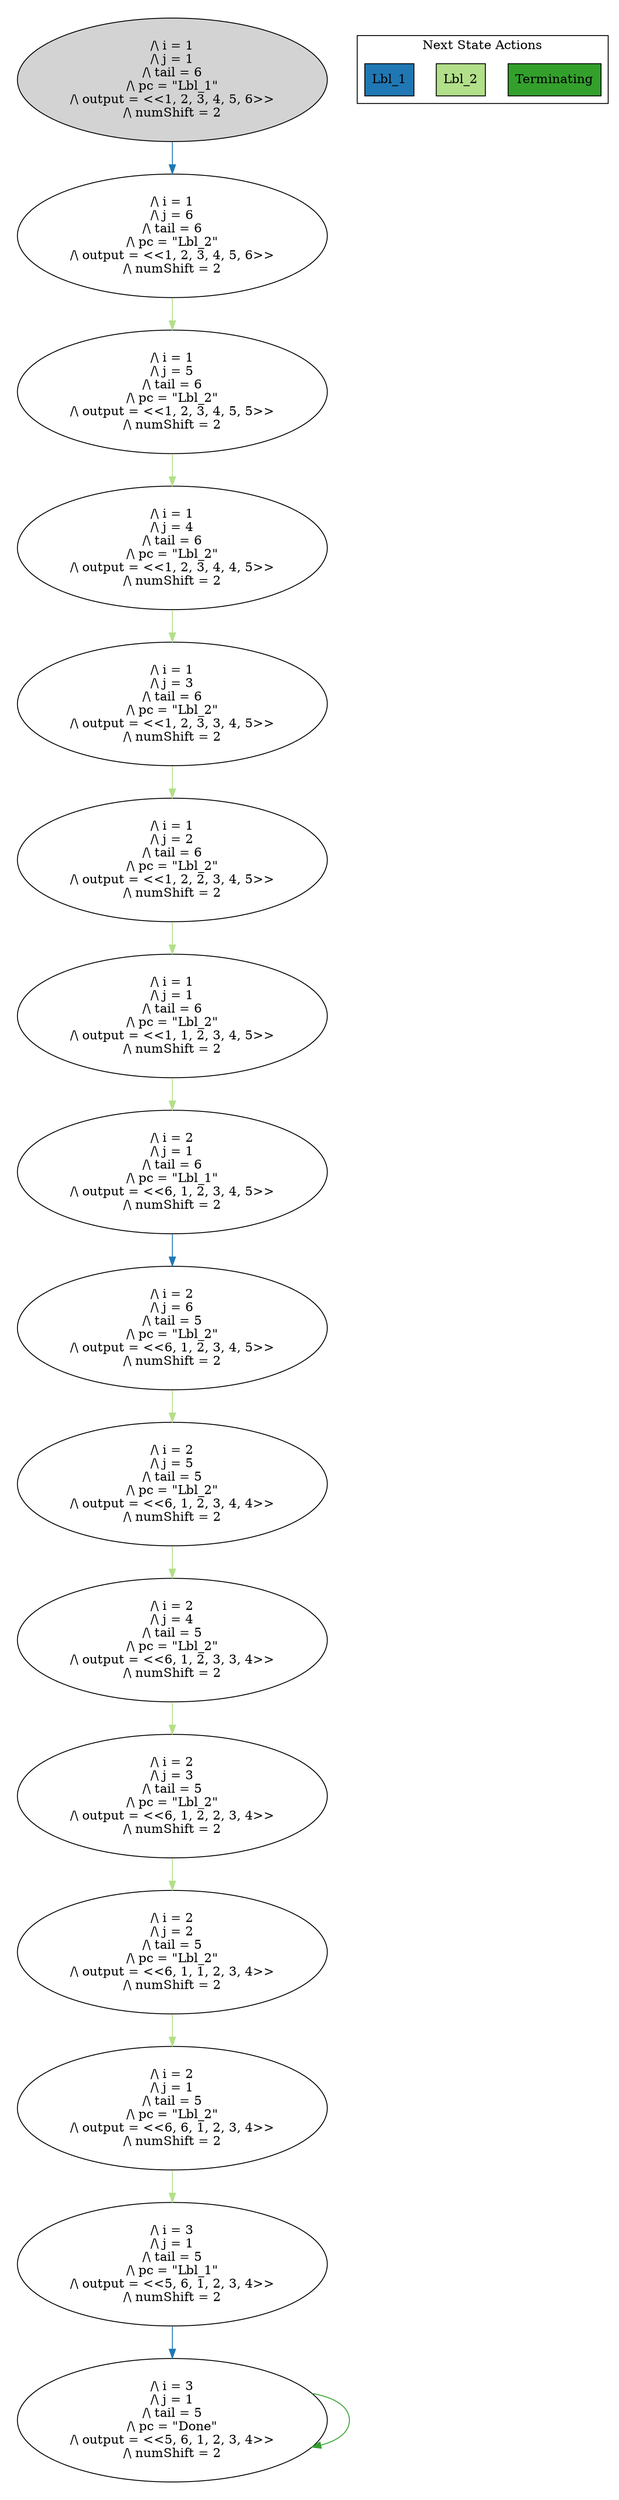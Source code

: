 strict digraph DiskGraph {
edge [colorscheme="paired12"]
nodesep=0.35;
subgraph cluster_graph {
color="white";
-7038499782746085910 [label="/\\ i = 1\n/\\ j = 1\n/\\ tail = 6\n/\\ pc = \"Lbl_1\"\n/\\ output = <<1, 2, 3, 4, 5, 6>>\n/\\ numShift = 2",style = filled]
-7038499782746085910 -> -6511208826093944215 [label="",color="2",fontcolor="2"];
-6511208826093944215 [label="/\\ i = 1\n/\\ j = 6\n/\\ tail = 6\n/\\ pc = \"Lbl_2\"\n/\\ output = <<1, 2, 3, 4, 5, 6>>\n/\\ numShift = 2"];
-6511208826093944215 -> -7552874592332542454 [label="",color="3",fontcolor="3"];
-7552874592332542454 [label="/\\ i = 1\n/\\ j = 5\n/\\ tail = 6\n/\\ pc = \"Lbl_2\"\n/\\ output = <<1, 2, 3, 4, 5, 5>>\n/\\ numShift = 2"];
-7552874592332542454 -> -825299254045662410 [label="",color="3",fontcolor="3"];
-825299254045662410 [label="/\\ i = 1\n/\\ j = 4\n/\\ tail = 6\n/\\ pc = \"Lbl_2\"\n/\\ output = <<1, 2, 3, 4, 4, 5>>\n/\\ numShift = 2"];
-825299254045662410 -> -1863522267982323383 [label="",color="3",fontcolor="3"];
-1863522267982323383 [label="/\\ i = 1\n/\\ j = 3\n/\\ tail = 6\n/\\ pc = \"Lbl_2\"\n/\\ output = <<1, 2, 3, 3, 4, 5>>\n/\\ numShift = 2"];
-1863522267982323383 -> 3303174796789083900 [label="",color="3",fontcolor="3"];
3303174796789083900 [label="/\\ i = 1\n/\\ j = 2\n/\\ tail = 6\n/\\ pc = \"Lbl_2\"\n/\\ output = <<1, 2, 2, 3, 4, 5>>\n/\\ numShift = 2"];
3303174796789083900 -> -7299680788863787080 [label="",color="3",fontcolor="3"];
-7299680788863787080 [label="/\\ i = 1\n/\\ j = 1\n/\\ tail = 6\n/\\ pc = \"Lbl_2\"\n/\\ output = <<1, 1, 2, 3, 4, 5>>\n/\\ numShift = 2"];
-7299680788863787080 -> -2857084931721639478 [label="",color="3",fontcolor="3"];
-2857084931721639478 [label="/\\ i = 2\n/\\ j = 1\n/\\ tail = 6\n/\\ pc = \"Lbl_1\"\n/\\ output = <<6, 1, 2, 3, 4, 5>>\n/\\ numShift = 2"];
-2857084931721639478 -> -2546312244964596331 [label="",color="2",fontcolor="2"];
-2546312244964596331 [label="/\\ i = 2\n/\\ j = 6\n/\\ tail = 5\n/\\ pc = \"Lbl_2\"\n/\\ output = <<6, 1, 2, 3, 4, 5>>\n/\\ numShift = 2"];
-2546312244964596331 -> -807705228370337626 [label="",color="3",fontcolor="3"];
-807705228370337626 [label="/\\ i = 2\n/\\ j = 5\n/\\ tail = 5\n/\\ pc = \"Lbl_2\"\n/\\ output = <<6, 1, 2, 3, 4, 4>>\n/\\ numShift = 2"];
-807705228370337626 -> 4009867767150598441 [label="",color="3",fontcolor="3"];
4009867767150598441 [label="/\\ i = 2\n/\\ j = 4\n/\\ tail = 5\n/\\ pc = \"Lbl_2\"\n/\\ output = <<6, 1, 2, 3, 3, 4>>\n/\\ numShift = 2"];
4009867767150598441 -> -9144481592698453401 [label="",color="3",fontcolor="3"];
-9144481592698453401 [label="/\\ i = 2\n/\\ j = 3\n/\\ tail = 5\n/\\ pc = \"Lbl_2\"\n/\\ output = <<6, 1, 2, 2, 3, 4>>\n/\\ numShift = 2"];
-9144481592698453401 -> -2795176271750249892 [label="",color="3",fontcolor="3"];
-2795176271750249892 [label="/\\ i = 2\n/\\ j = 2\n/\\ tail = 5\n/\\ pc = \"Lbl_2\"\n/\\ output = <<6, 1, 1, 2, 3, 4>>\n/\\ numShift = 2"];
-2795176271750249892 -> -7726973586144060358 [label="",color="3",fontcolor="3"];
-7726973586144060358 [label="/\\ i = 2\n/\\ j = 1\n/\\ tail = 5\n/\\ pc = \"Lbl_2\"\n/\\ output = <<6, 6, 1, 2, 3, 4>>\n/\\ numShift = 2"];
-7726973586144060358 -> -9043756798550817491 [label="",color="3",fontcolor="3"];
-9043756798550817491 [label="/\\ i = 3\n/\\ j = 1\n/\\ tail = 5\n/\\ pc = \"Lbl_1\"\n/\\ output = <<5, 6, 1, 2, 3, 4>>\n/\\ numShift = 2"];
-9043756798550817491 -> 2664405999956987339 [label="",color="2",fontcolor="2"];
2664405999956987339 [label="/\\ i = 3\n/\\ j = 1\n/\\ tail = 5\n/\\ pc = \"Done\"\n/\\ output = <<5, 6, 1, 2, 3, 4>>\n/\\ numShift = 2"];
2664405999956987339 -> 2664405999956987339 [label="",color="4",fontcolor="4"];
{rank = same; -7038499782746085910;}
{rank = same; -6511208826093944215;}
{rank = same; -7552874592332542454;}
{rank = same; -825299254045662410;}
{rank = same; -1863522267982323383;}
{rank = same; 3303174796789083900;}
{rank = same; -7299680788863787080;}
{rank = same; -2857084931721639478;}
{rank = same; -2546312244964596331;}
{rank = same; -807705228370337626;}
{rank = same; 4009867767150598441;}
{rank = same; -9144481592698453401;}
{rank = same; -2795176271750249892;}
{rank = same; -7726973586144060358;}
{rank = same; -9043756798550817491;}
{rank = same; 2664405999956987339;}
}
subgraph cluster_legend {graph[style=bold];label = "Next State Actions" style="solid"
node [ labeljust="l",colorscheme="paired12",style=filled,shape=record ]
Terminating [label="Terminating",fillcolor=4]
Lbl_2 [label="Lbl_2",fillcolor=3]
Lbl_1 [label="Lbl_1",fillcolor=2]
}}